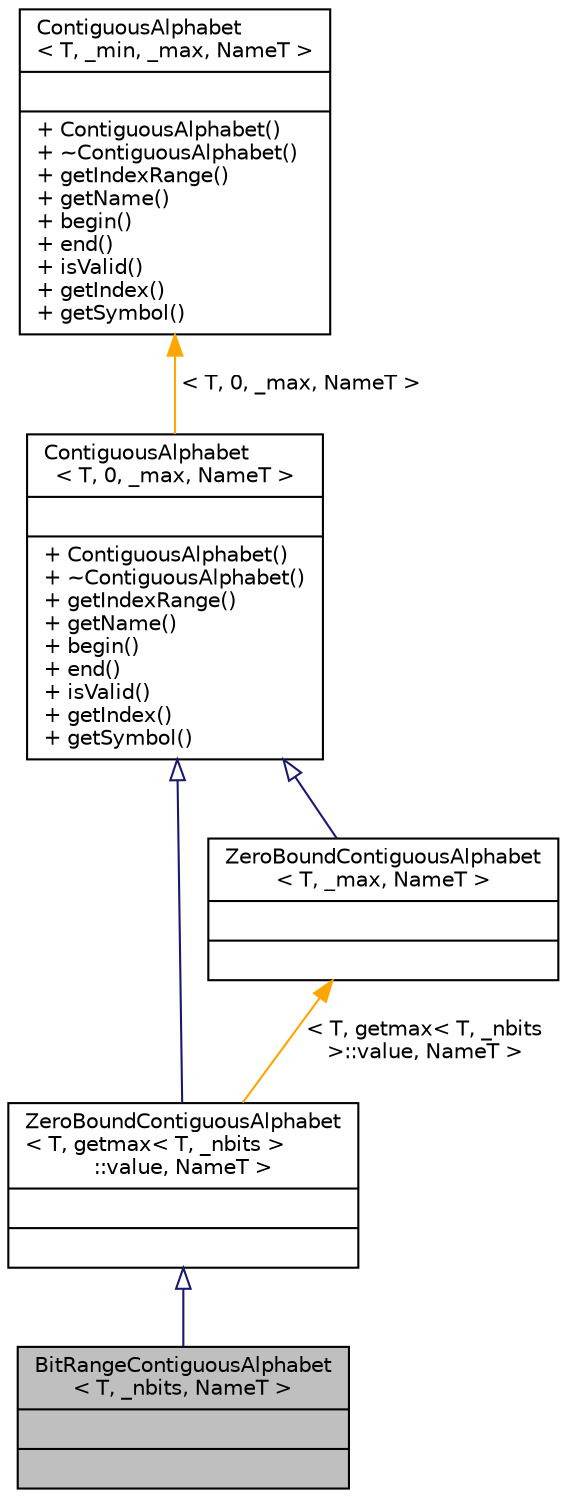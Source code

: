 digraph "BitRangeContiguousAlphabet&lt; T, _nbits, NameT &gt;"
{
 // INTERACTIVE_SVG=YES
  bgcolor="transparent";
  edge [fontname="Helvetica",fontsize="10",labelfontname="Helvetica",labelfontsize="10"];
  node [fontname="Helvetica",fontsize="10",shape=record];
  Node1 [label="{BitRangeContiguousAlphabet\l\< T, _nbits, NameT \>\n||}",height=0.2,width=0.4,color="black", fillcolor="grey75", style="filled" fontcolor="black"];
  Node2 -> Node1 [dir="back",color="midnightblue",fontsize="10",style="solid",arrowtail="onormal",fontname="Helvetica"];
  Node2 [label="{ZeroBoundContiguousAlphabet\l\< T, getmax\< T, _nbits \>\l::value, NameT \>\n||}",height=0.2,width=0.4,color="black",URL="$da/d16/classZeroBoundContiguousAlphabet.html"];
  Node3 -> Node2 [dir="back",color="midnightblue",fontsize="10",style="solid",arrowtail="onormal",fontname="Helvetica"];
  Node3 [label="{ContiguousAlphabet\l\< T, 0, _max, NameT \>\n||+ ContiguousAlphabet()\l+ ~ContiguousAlphabet()\l+ getIndexRange()\l+ getName()\l+ begin()\l+ end()\l+ isValid()\l+ getIndex()\l+ getSymbol()\l}",height=0.2,width=0.4,color="black",URL="$d1/d8d/classContiguousAlphabet.html"];
  Node4 -> Node3 [dir="back",color="orange",fontsize="10",style="solid",label=" \< T, 0, _max, NameT \>" ,fontname="Helvetica"];
  Node4 [label="{ContiguousAlphabet\l\< T, _min, _max, NameT \>\n||+ ContiguousAlphabet()\l+ ~ContiguousAlphabet()\l+ getIndexRange()\l+ getName()\l+ begin()\l+ end()\l+ isValid()\l+ getIndex()\l+ getSymbol()\l}",height=0.2,width=0.4,color="black",URL="$d1/d8d/classContiguousAlphabet.html"];
  Node5 -> Node2 [dir="back",color="orange",fontsize="10",style="solid",label=" \< T, getmax\< T, _nbits\l \>::value, NameT \>" ,fontname="Helvetica"];
  Node5 [label="{ZeroBoundContiguousAlphabet\l\< T, _max, NameT \>\n||}",height=0.2,width=0.4,color="black",URL="$da/d16/classZeroBoundContiguousAlphabet.html"];
  Node3 -> Node5 [dir="back",color="midnightblue",fontsize="10",style="solid",arrowtail="onormal",fontname="Helvetica"];
}
